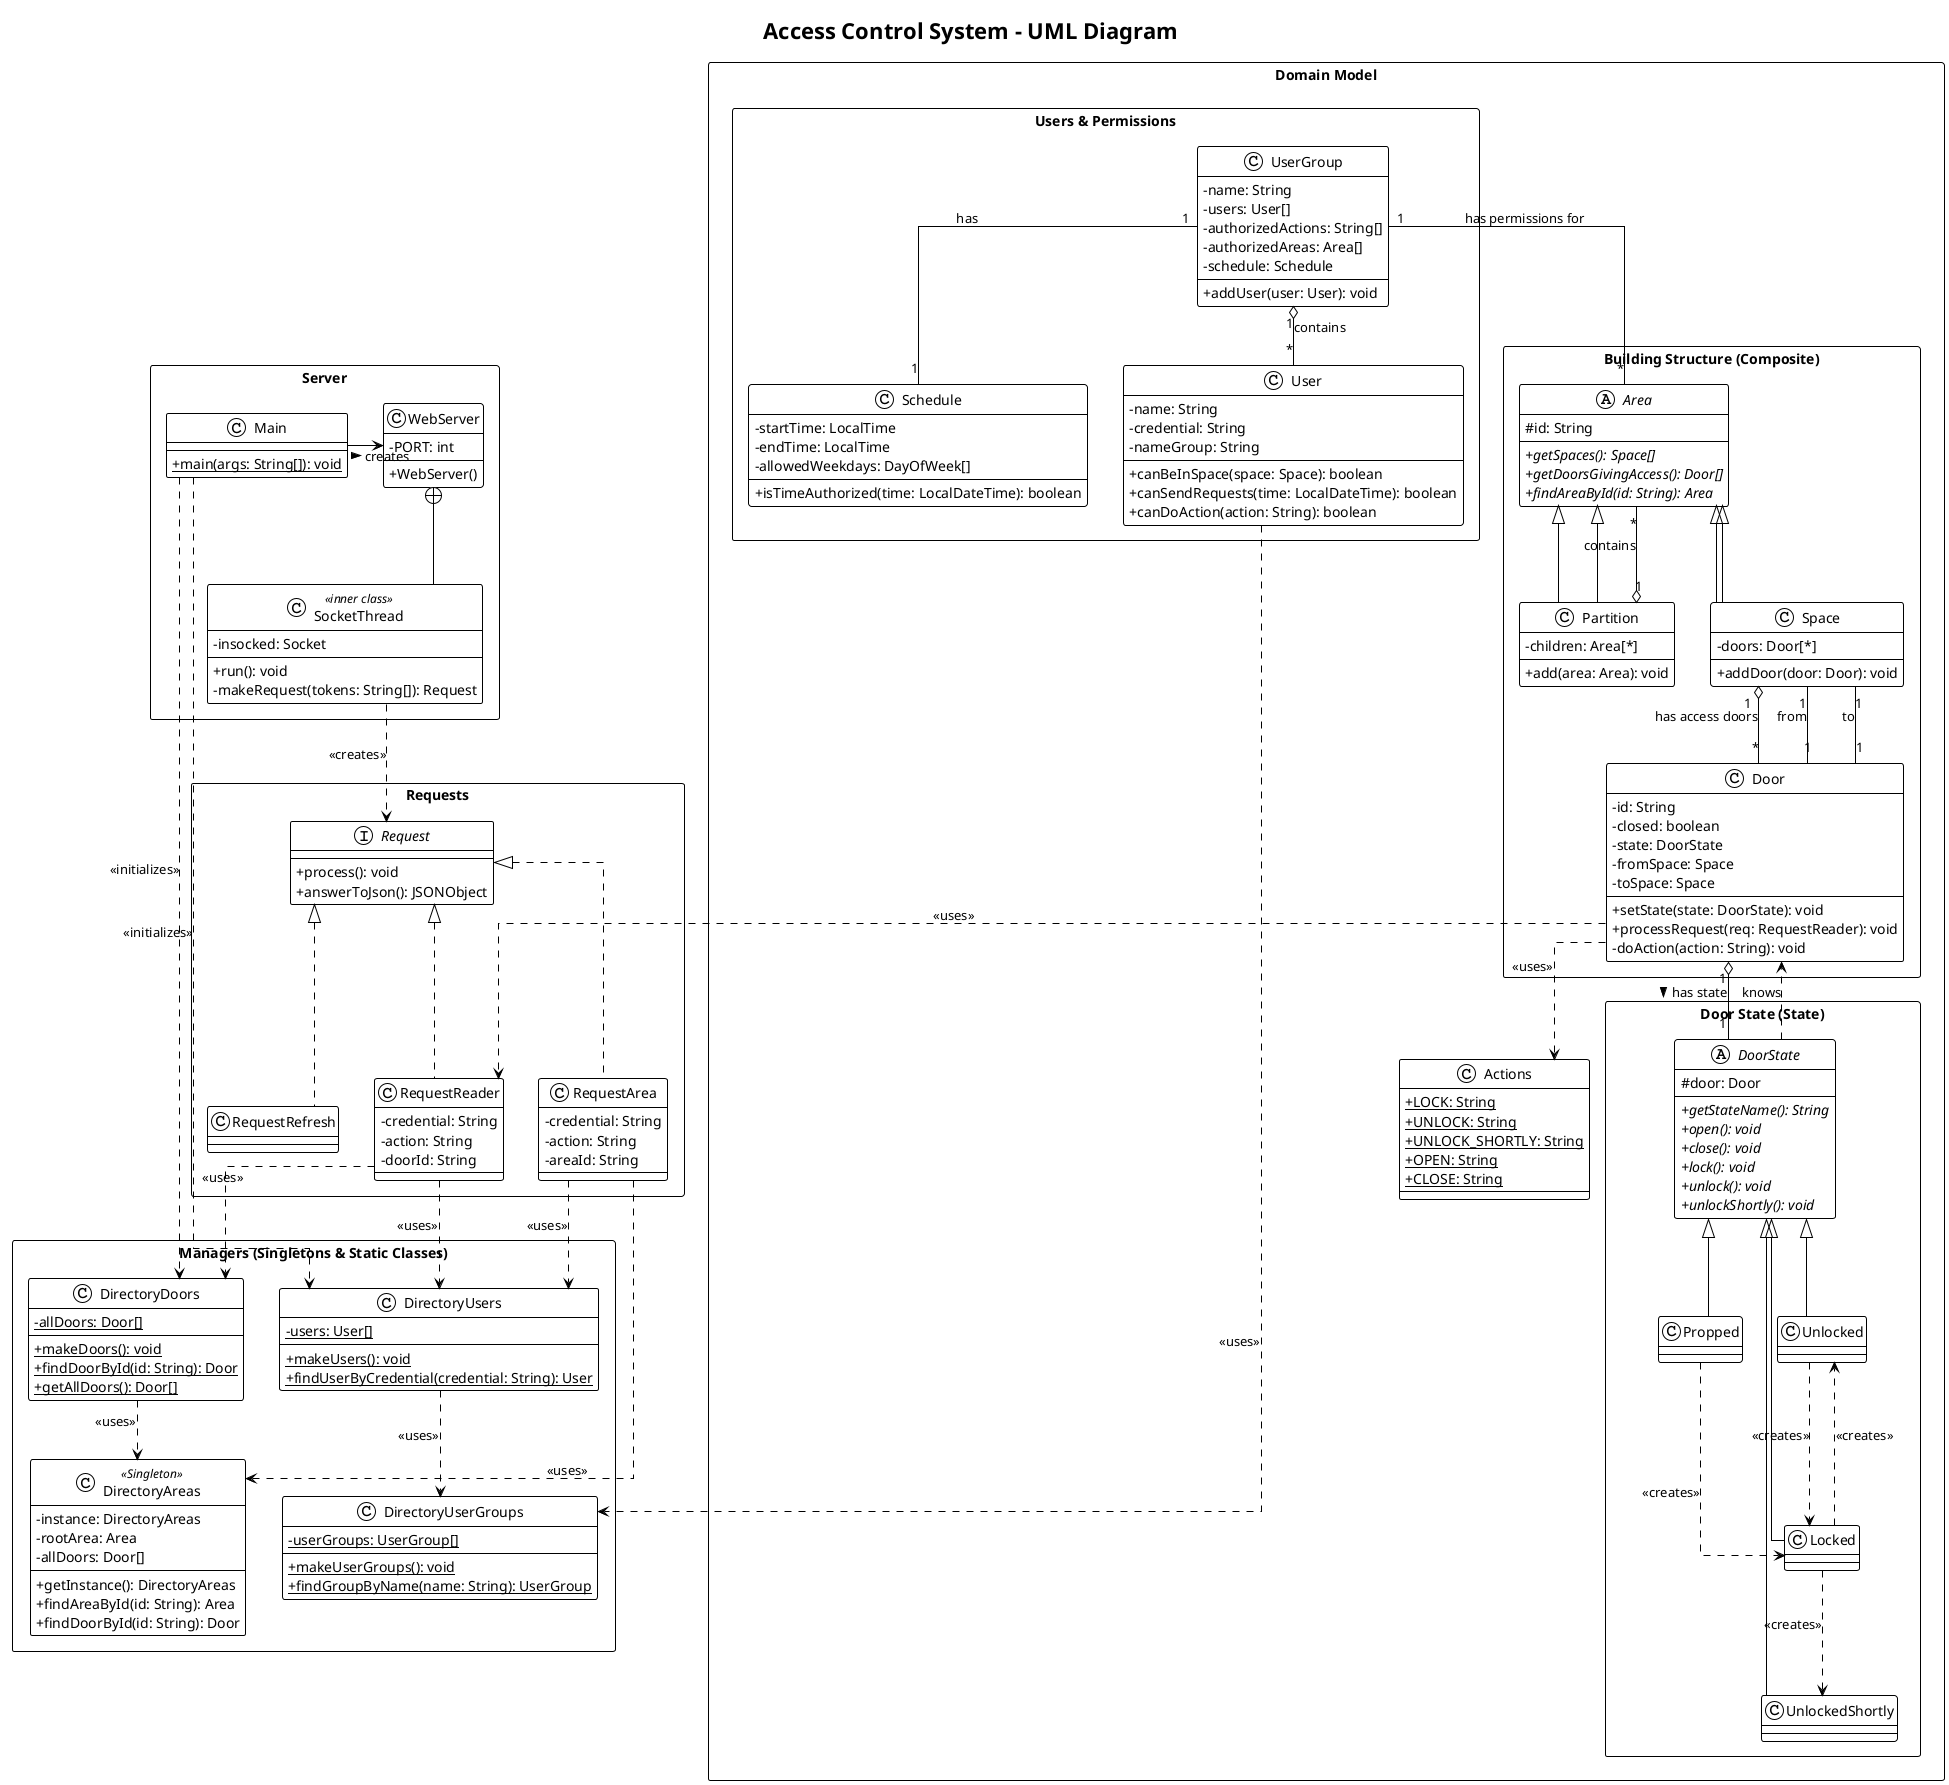 @startuml
!theme plain
skinparam linetype ortho
skinparam packageStyle rect
skinparam classAttributeIconSize 0

title Access Control System - UML Diagram

package "Server" {
  class Main {
    {static} +main(args: String[]): void
  }

  class WebServer {
    -PORT: int
    +WebServer()
  }

  class SocketThread <<inner class>> {
    -insocked: Socket
    +run(): void
    -makeRequest(tokens: String[]): Request
  }

  Main -right-> WebServer : creates >
  WebServer +-- SocketThread
}

package "Requests" {
  interface Request {
    +process(): void
    +answerToJson(): JSONObject
  }

  class RequestReader implements Request {
    -credential: String
    -action: String
    -doorId: String
  }
  class RequestArea implements Request {
    -credential: String
    -action: String
    -areaId: String
  }
  class RequestRefresh implements Request {}
}

package "Managers (Singletons & Static Classes)" {
  class DirectoryAreas <<Singleton>> {
    -instance: DirectoryAreas
    -rootArea: Area
    -allDoors: Door[]
    +getInstance(): DirectoryAreas
    +findAreaById(id: String): Area
    +findDoorById(id: String): Door
  }

  class DirectoryDoors {
    {static} -allDoors: Door[]
    {static} +makeDoors(): void
    {static} +findDoorById(id: String): Door
    {static} +getAllDoors(): Door[]
  }

  class DirectoryUserGroups {
    {static} -userGroups: UserGroup[]
    {static} +makeUserGroups(): void
    {static} +findGroupByName(name: String): UserGroup
  }

  class DirectoryUsers {
    {static} -users: User[]
    {static} +makeUsers(): void
    {static} +findUserByCredential(credential: String): User
  }
}

package "Domain Model" {
  package "Building Structure (Composite)" {
    abstract class Area {
      #id: String
      {abstract} +getSpaces(): Space[]
      {abstract} +getDoorsGivingAccess(): Door[]
      {abstract} +findAreaById(id: String): Area
    }

    class Partition extends Area {
      -children: Area[*]
      +add(area: Area): void
    }

    class Space extends Area {
      -doors: Door[*]
      +addDoor(door: Door): void
    }

    class Door {
      -id: String
      -closed: boolean
      -state: DoorState
      -fromSpace: Space
      -toSpace: Space
      +setState(state: DoorState): void
      +processRequest(req: RequestReader): void
      -doAction(action: String): void
    }

    Area <|-- Partition
    Area <|-- Space
    Partition "1" o-- "*" Area : contains
    Space "1" o-- "*" Door : has access doors
    Door "1" -- "1" Space : "from"
    Door "1" -- "1" Space : "to"
  }

  package "Door State (State)" {
    abstract class DoorState {
      #door: Door
      {abstract} +getStateName(): String
      {abstract} +open(): void
      {abstract} +close(): void
      {abstract} +lock(): void
      {abstract} +unlock(): void
      {abstract} +unlockShortly(): void
    }

    class Unlocked extends DoorState {}
    class Locked extends DoorState {}
    class Propped extends DoorState {}
    class UnlockedShortly extends DoorState {}

    Door "1" o-- "1" DoorState : has state >
    DoorState ..> Door : knows
    Locked ..> Unlocked : <<creates>>
    Locked ..> UnlockedShortly : <<creates>>
    Unlocked ..> Locked : <<creates>>
    Propped ..> Locked : <<creates>>
  }

  package "Users & Permissions" {
    class User {
      -name: String
      -credential: String
      -nameGroup: String
      +canBeInSpace(space: Space): boolean
      +canSendRequests(time: LocalDateTime): boolean
      +canDoAction(action: String): boolean
    }

    class UserGroup {
      -name: String
      -users: User[]
      -authorizedActions: String[]
      -authorizedAreas: Area[]
      -schedule: Schedule
      +addUser(user: User): void
    }

    class Schedule {
      -startTime: LocalTime
      -endTime: LocalTime
      -allowedWeekdays: DayOfWeek[]
      +isTimeAuthorized(time: LocalDateTime): boolean
    }

    UserGroup "1" o-- "*" User : contains
    UserGroup "1" -- "1" Schedule : has
    UserGroup "1" -- "*" Area : has permissions for
  }

  class Actions {
    {static} +LOCK: String
    {static} +UNLOCK: String
    {static} +UNLOCK_SHORTLY: String
    {static} +OPEN: String
    {static} +CLOSE: String
  }
}

' Inter-package relationships
Main ..> DirectoryDoors : <<initializes>>
Main ..> DirectoryUsers : <<initializes>>

SocketThread ..> Request : <<creates>>
RequestReader ..> DirectoryDoors : <<uses>>
RequestReader ..> DirectoryUsers : <<uses>>
RequestArea ..> DirectoryAreas : <<uses>>
RequestArea ..> DirectoryUsers : <<uses>>

DirectoryDoors ..> DirectoryAreas : <<uses>>
DirectoryUsers ..> DirectoryUserGroups : <<uses>>
User ..> DirectoryUserGroups : <<uses>>

Door ..> Actions : <<uses>>
Door ..> RequestReader : <<uses>>
@enduml